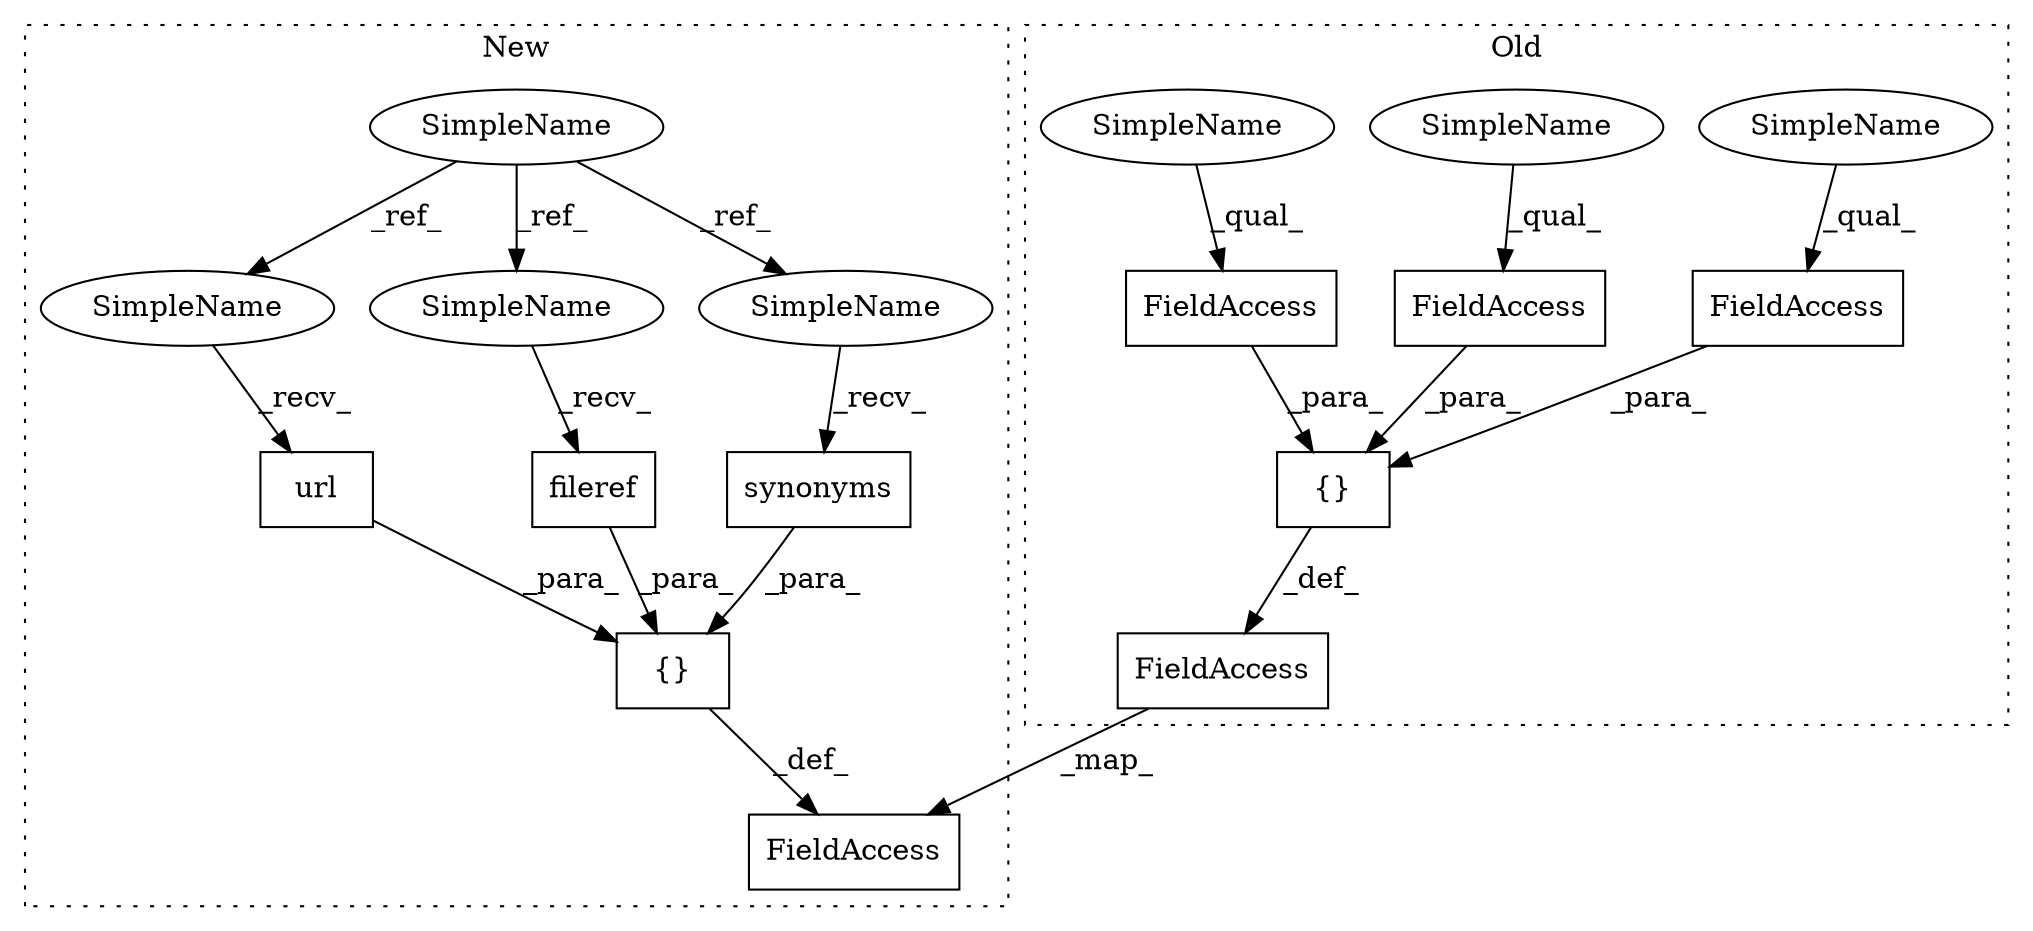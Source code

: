digraph G {
subgraph cluster0 {
1 [label="{}" a="4" s="1469,1600" l="1,1" shape="box"];
4 [label="FieldAccess" a="22" s="1607" l="24" shape="box"];
7 [label="FieldAccess" a="22" s="1534" l="19" shape="box"];
9 [label="FieldAccess" a="22" s="1554" l="24" shape="box"];
10 [label="FieldAccess" a="22" s="1579" l="21" shape="box"];
15 [label="SimpleName" a="42" s="1534" l="15" shape="ellipse"];
16 [label="SimpleName" a="42" s="1554" l="15" shape="ellipse"];
17 [label="SimpleName" a="42" s="1579" l="15" shape="ellipse"];
label = "Old";
style="dotted";
}
subgraph cluster1 {
2 [label="url" a="32" s="1486" l="5" shape="box"];
3 [label="{}" a="4" s="1469,1612" l="1,1" shape="box"];
5 [label="FieldAccess" a="22" s="1619" l="24" shape="box"];
6 [label="synonyms" a="32" s="1578" l="10" shape="box"];
8 [label="SimpleName" a="42" s="522" l="15" shape="ellipse"];
11 [label="fileref" a="32" s="1508" l="9" shape="box"];
12 [label="SimpleName" a="42" s="1470" l="15" shape="ellipse"];
13 [label="SimpleName" a="42" s="1492" l="15" shape="ellipse"];
14 [label="SimpleName" a="42" s="1562" l="15" shape="ellipse"];
label = "New";
style="dotted";
}
1 -> 4 [label="_def_"];
2 -> 3 [label="_para_"];
3 -> 5 [label="_def_"];
4 -> 5 [label="_map_"];
6 -> 3 [label="_para_"];
7 -> 1 [label="_para_"];
8 -> 12 [label="_ref_"];
8 -> 13 [label="_ref_"];
8 -> 14 [label="_ref_"];
9 -> 1 [label="_para_"];
10 -> 1 [label="_para_"];
11 -> 3 [label="_para_"];
12 -> 2 [label="_recv_"];
13 -> 11 [label="_recv_"];
14 -> 6 [label="_recv_"];
15 -> 7 [label="_qual_"];
16 -> 9 [label="_qual_"];
17 -> 10 [label="_qual_"];
}